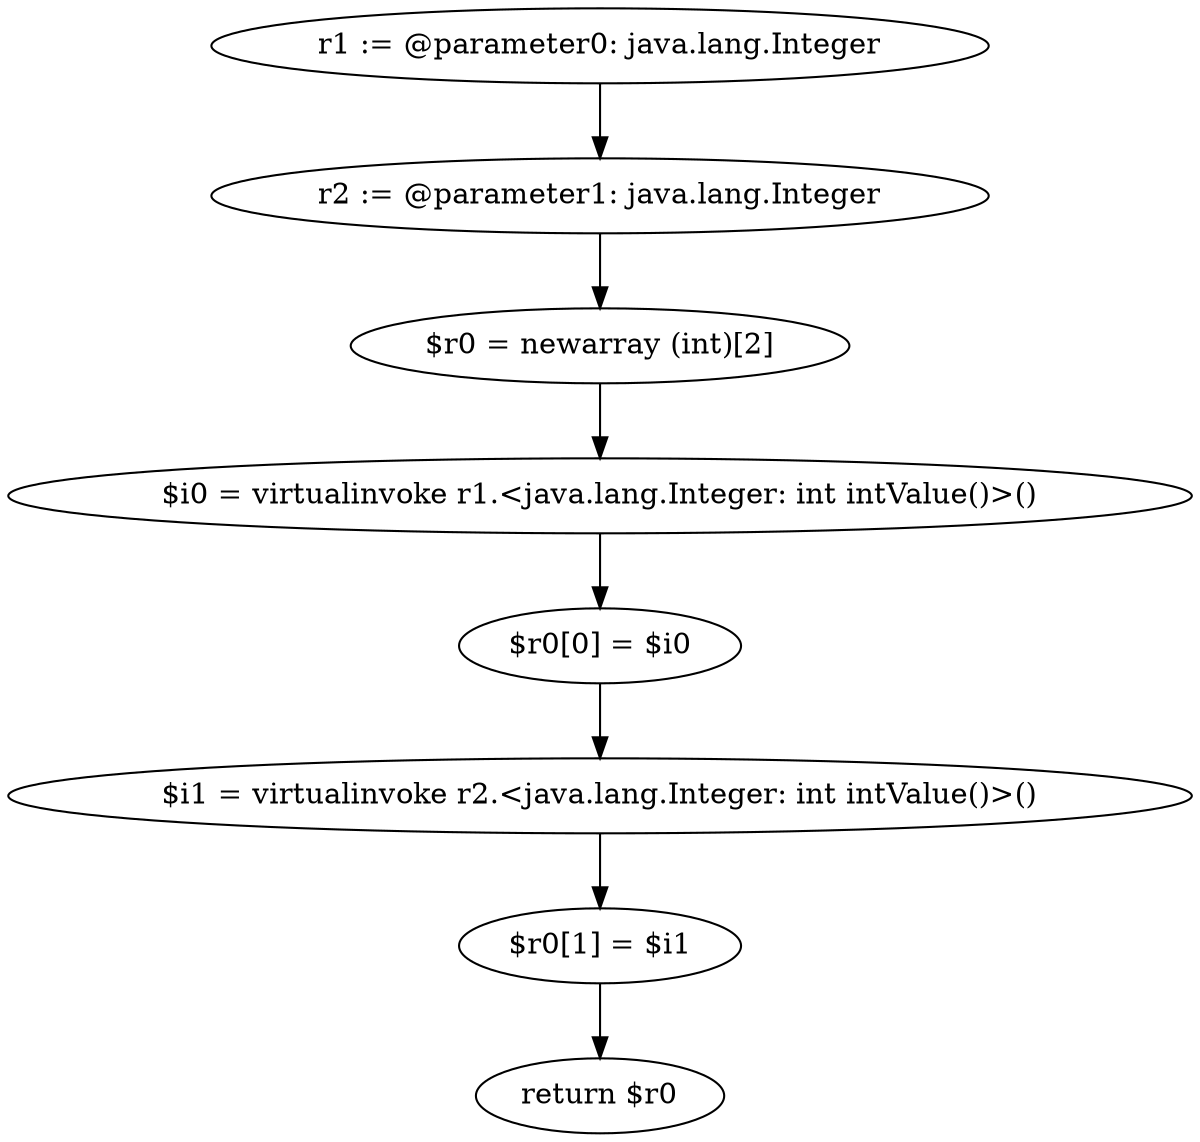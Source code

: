 digraph "unitGraph" {
    "r1 := @parameter0: java.lang.Integer"
    "r2 := @parameter1: java.lang.Integer"
    "$r0 = newarray (int)[2]"
    "$i0 = virtualinvoke r1.<java.lang.Integer: int intValue()>()"
    "$r0[0] = $i0"
    "$i1 = virtualinvoke r2.<java.lang.Integer: int intValue()>()"
    "$r0[1] = $i1"
    "return $r0"
    "r1 := @parameter0: java.lang.Integer"->"r2 := @parameter1: java.lang.Integer";
    "r2 := @parameter1: java.lang.Integer"->"$r0 = newarray (int)[2]";
    "$r0 = newarray (int)[2]"->"$i0 = virtualinvoke r1.<java.lang.Integer: int intValue()>()";
    "$i0 = virtualinvoke r1.<java.lang.Integer: int intValue()>()"->"$r0[0] = $i0";
    "$r0[0] = $i0"->"$i1 = virtualinvoke r2.<java.lang.Integer: int intValue()>()";
    "$i1 = virtualinvoke r2.<java.lang.Integer: int intValue()>()"->"$r0[1] = $i1";
    "$r0[1] = $i1"->"return $r0";
}
